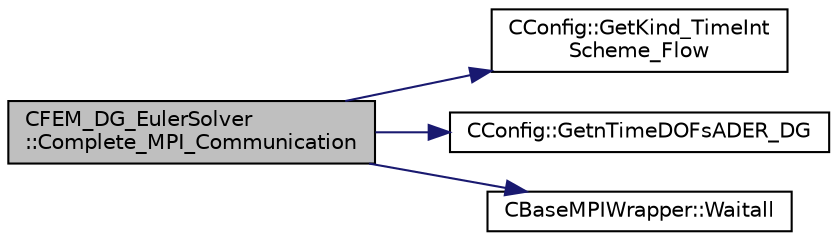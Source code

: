 digraph "CFEM_DG_EulerSolver::Complete_MPI_Communication"
{
 // LATEX_PDF_SIZE
  edge [fontname="Helvetica",fontsize="10",labelfontname="Helvetica",labelfontsize="10"];
  node [fontname="Helvetica",fontsize="10",shape=record];
  rankdir="LR";
  Node1 [label="CFEM_DG_EulerSolver\l::Complete_MPI_Communication",height=0.2,width=0.4,color="black", fillcolor="grey75", style="filled", fontcolor="black",tooltip="Routine that completes the non-blocking communication between ranks."];
  Node1 -> Node2 [color="midnightblue",fontsize="10",style="solid",fontname="Helvetica"];
  Node2 [label="CConfig::GetKind_TimeInt\lScheme_Flow",height=0.2,width=0.4,color="black", fillcolor="white", style="filled",URL="$classCConfig.html#a568405f750ddcd4f702197e66b477ff9",tooltip="Get the kind of integration scheme (explicit or implicit) for the flow equations."];
  Node1 -> Node3 [color="midnightblue",fontsize="10",style="solid",fontname="Helvetica"];
  Node3 [label="CConfig::GetnTimeDOFsADER_DG",height=0.2,width=0.4,color="black", fillcolor="white", style="filled",URL="$classCConfig.html#aafef6383db26beffe0b0379d349cdf1b",tooltip="Get the number time DOFs for ADER-DG."];
  Node1 -> Node4 [color="midnightblue",fontsize="10",style="solid",fontname="Helvetica"];
  Node4 [label="CBaseMPIWrapper::Waitall",height=0.2,width=0.4,color="black", fillcolor="white", style="filled",URL="$classCBaseMPIWrapper.html#a01c02f8c0c799ccd15023f0c2c3cae27",tooltip=" "];
}
